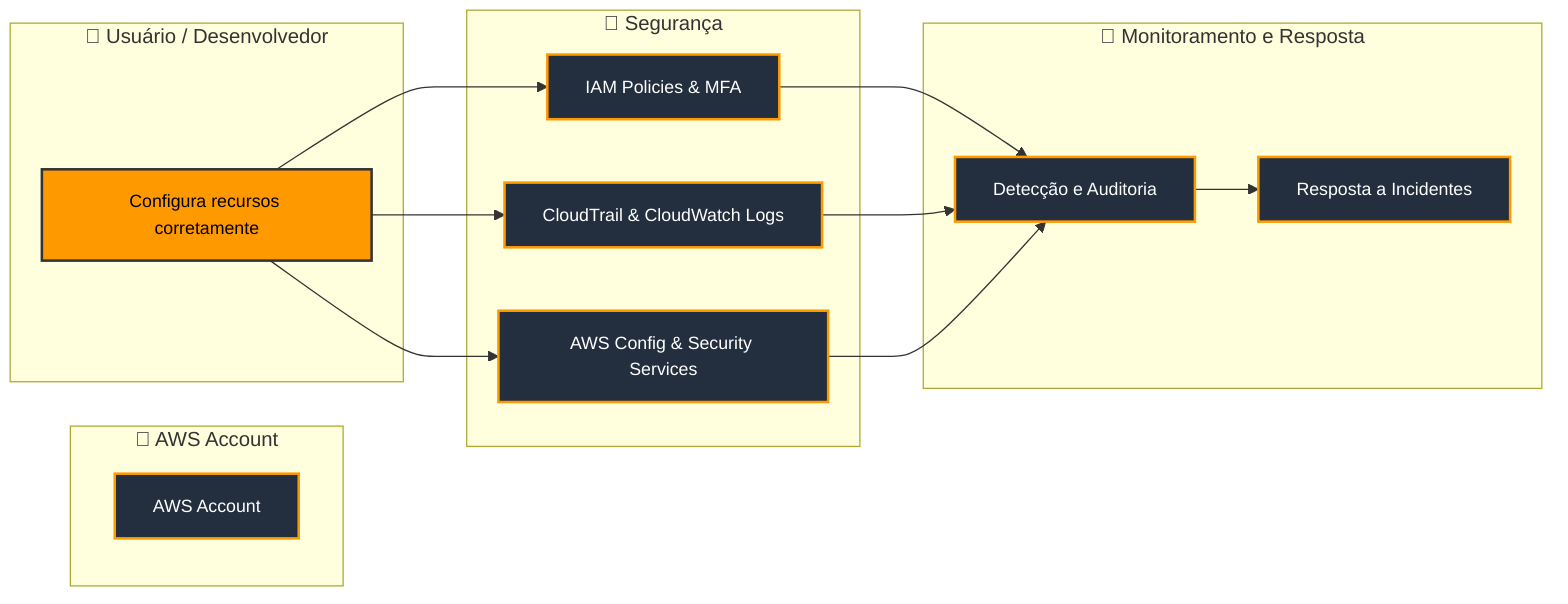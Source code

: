 flowchart LR
    classDef awsNode fill:#232F3E,stroke:#F90,stroke-width:2px,color:#FFF,font-size:14px;
    classDef userNode fill:#FF9900,stroke:#333,stroke-width:2px,color:#000,font-size:14px;

    subgraph "🏢 AWS Account"
        A[AWS Account]:::awsNode
    end

    subgraph "👤 Usuário / Desenvolvedor"
        B[Configura recursos corretamente]:::userNode
    end

    subgraph "🔧 Segurança"
        C[IAM Policies & MFA]:::awsNode
        D[CloudTrail & CloudWatch Logs]:::awsNode
        E[AWS Config & Security Services]:::awsNode
    end

    subgraph "🚨 Monitoramento e Resposta"
        F[Detecção e Auditoria]:::awsNode
        G[Resposta a Incidentes]:::awsNode
    end

    B --> C
    B --> D
    B --> E
    C --> F
    D --> F
    E --> F
    F --> G